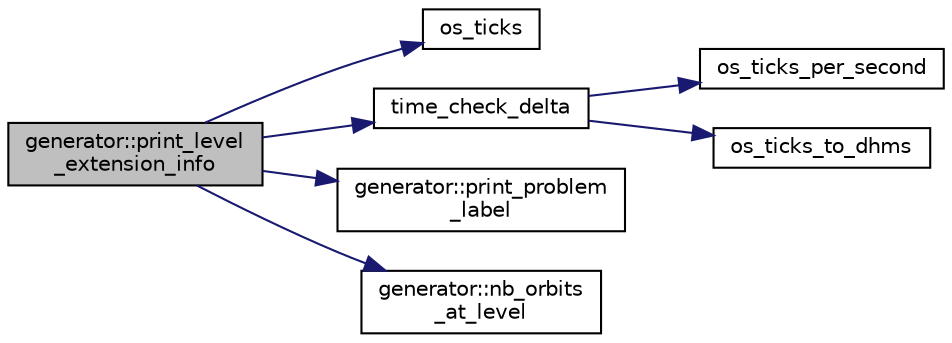 digraph "generator::print_level_extension_info"
{
  edge [fontname="Helvetica",fontsize="10",labelfontname="Helvetica",labelfontsize="10"];
  node [fontname="Helvetica",fontsize="10",shape=record];
  rankdir="LR";
  Node18032 [label="generator::print_level\l_extension_info",height=0.2,width=0.4,color="black", fillcolor="grey75", style="filled", fontcolor="black"];
  Node18032 -> Node18033 [color="midnightblue",fontsize="10",style="solid",fontname="Helvetica"];
  Node18033 [label="os_ticks",height=0.2,width=0.4,color="black", fillcolor="white", style="filled",URL="$d5/db4/io__and__os_8h.html#a3da6d2b09e35d569adb7101dffcb5224"];
  Node18032 -> Node18034 [color="midnightblue",fontsize="10",style="solid",fontname="Helvetica"];
  Node18034 [label="time_check_delta",height=0.2,width=0.4,color="black", fillcolor="white", style="filled",URL="$d9/d60/discreta_8h.html#a89a8565e34c7dcbb97180cd6af7454a1"];
  Node18034 -> Node18035 [color="midnightblue",fontsize="10",style="solid",fontname="Helvetica"];
  Node18035 [label="os_ticks_per_second",height=0.2,width=0.4,color="black", fillcolor="white", style="filled",URL="$d5/db4/io__and__os_8h.html#a1b35e7a094dfde9db39ae352c9c17042"];
  Node18034 -> Node18036 [color="midnightblue",fontsize="10",style="solid",fontname="Helvetica"];
  Node18036 [label="os_ticks_to_dhms",height=0.2,width=0.4,color="black", fillcolor="white", style="filled",URL="$d5/db4/io__and__os_8h.html#a0d715587fd9b8ab4e2bc822a2be313ba"];
  Node18032 -> Node18037 [color="midnightblue",fontsize="10",style="solid",fontname="Helvetica"];
  Node18037 [label="generator::print_problem\l_label",height=0.2,width=0.4,color="black", fillcolor="white", style="filled",URL="$d7/d73/classgenerator.html#a06d3c064ba84ebe8db3537e6273f16c3"];
  Node18032 -> Node18038 [color="midnightblue",fontsize="10",style="solid",fontname="Helvetica"];
  Node18038 [label="generator::nb_orbits\l_at_level",height=0.2,width=0.4,color="black", fillcolor="white", style="filled",URL="$d7/d73/classgenerator.html#a020f3d8378448310d044a4a24fadf301"];
}
